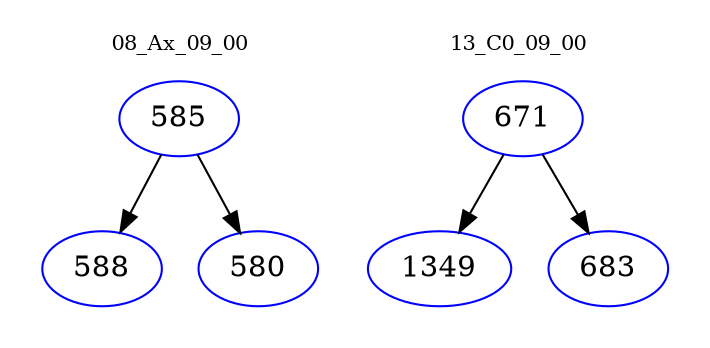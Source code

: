 digraph{
subgraph cluster_0 {
color = white
label = "08_Ax_09_00";
fontsize=10;
T0_585 [label="585", color="blue"]
T0_585 -> T0_588 [color="black"]
T0_588 [label="588", color="blue"]
T0_585 -> T0_580 [color="black"]
T0_580 [label="580", color="blue"]
}
subgraph cluster_1 {
color = white
label = "13_C0_09_00";
fontsize=10;
T1_671 [label="671", color="blue"]
T1_671 -> T1_1349 [color="black"]
T1_1349 [label="1349", color="blue"]
T1_671 -> T1_683 [color="black"]
T1_683 [label="683", color="blue"]
}
}
